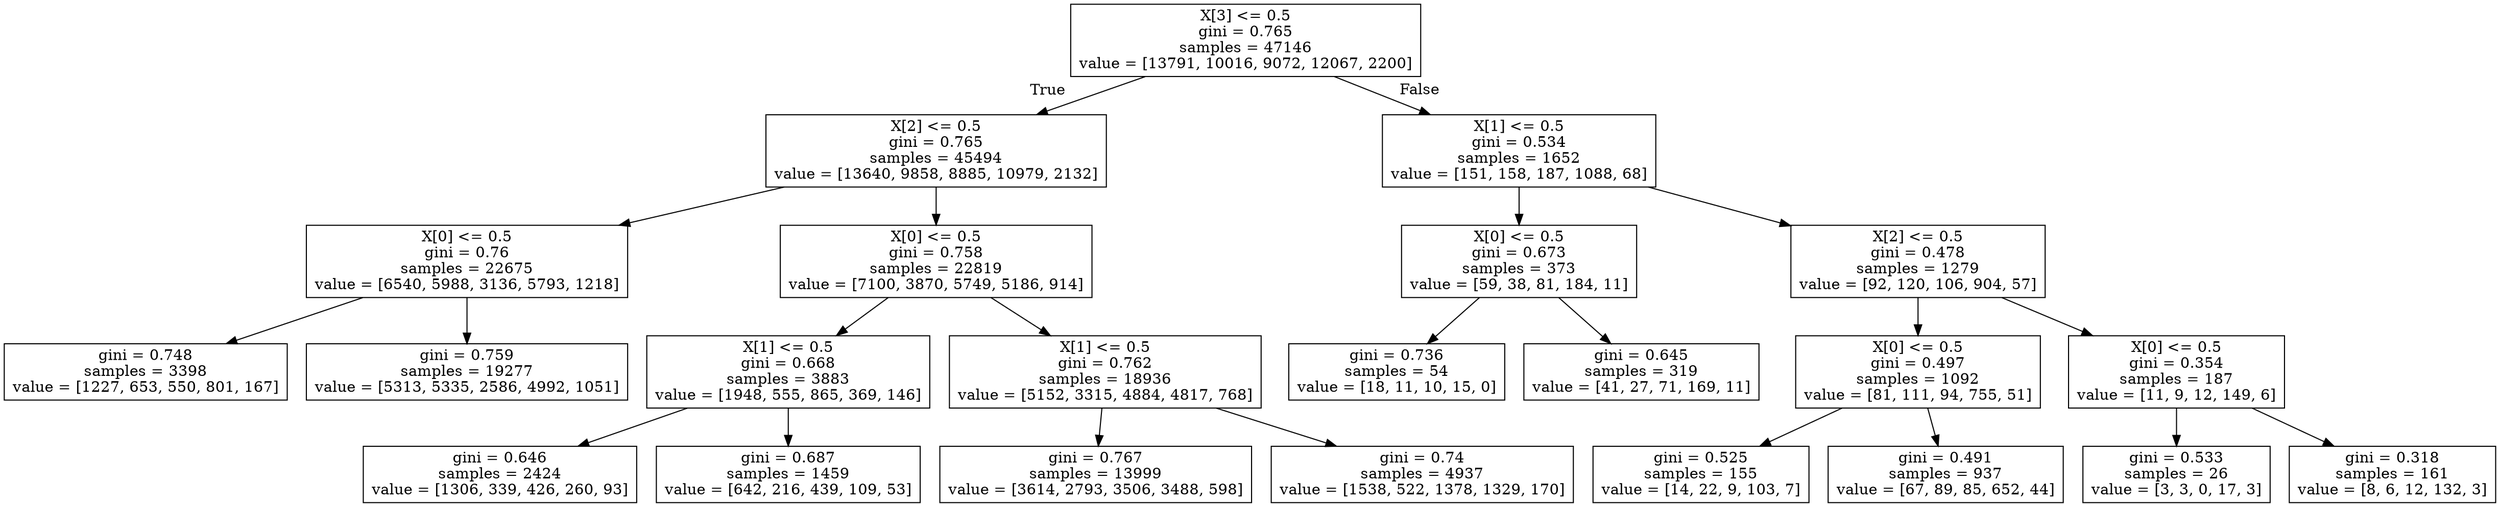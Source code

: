 digraph Tree {
node [shape=box] ;
0 [label="X[3] <= 0.5\ngini = 0.765\nsamples = 47146\nvalue = [13791, 10016, 9072, 12067, 2200]"] ;
1 [label="X[2] <= 0.5\ngini = 0.765\nsamples = 45494\nvalue = [13640, 9858, 8885, 10979, 2132]"] ;
0 -> 1 [labeldistance=2.5, labelangle=45, headlabel="True"] ;
2 [label="X[0] <= 0.5\ngini = 0.76\nsamples = 22675\nvalue = [6540, 5988, 3136, 5793, 1218]"] ;
1 -> 2 ;
3 [label="gini = 0.748\nsamples = 3398\nvalue = [1227, 653, 550, 801, 167]"] ;
2 -> 3 ;
4 [label="gini = 0.759\nsamples = 19277\nvalue = [5313, 5335, 2586, 4992, 1051]"] ;
2 -> 4 ;
5 [label="X[0] <= 0.5\ngini = 0.758\nsamples = 22819\nvalue = [7100, 3870, 5749, 5186, 914]"] ;
1 -> 5 ;
6 [label="X[1] <= 0.5\ngini = 0.668\nsamples = 3883\nvalue = [1948, 555, 865, 369, 146]"] ;
5 -> 6 ;
7 [label="gini = 0.646\nsamples = 2424\nvalue = [1306, 339, 426, 260, 93]"] ;
6 -> 7 ;
8 [label="gini = 0.687\nsamples = 1459\nvalue = [642, 216, 439, 109, 53]"] ;
6 -> 8 ;
9 [label="X[1] <= 0.5\ngini = 0.762\nsamples = 18936\nvalue = [5152, 3315, 4884, 4817, 768]"] ;
5 -> 9 ;
10 [label="gini = 0.767\nsamples = 13999\nvalue = [3614, 2793, 3506, 3488, 598]"] ;
9 -> 10 ;
11 [label="gini = 0.74\nsamples = 4937\nvalue = [1538, 522, 1378, 1329, 170]"] ;
9 -> 11 ;
12 [label="X[1] <= 0.5\ngini = 0.534\nsamples = 1652\nvalue = [151, 158, 187, 1088, 68]"] ;
0 -> 12 [labeldistance=2.5, labelangle=-45, headlabel="False"] ;
13 [label="X[0] <= 0.5\ngini = 0.673\nsamples = 373\nvalue = [59, 38, 81, 184, 11]"] ;
12 -> 13 ;
14 [label="gini = 0.736\nsamples = 54\nvalue = [18, 11, 10, 15, 0]"] ;
13 -> 14 ;
15 [label="gini = 0.645\nsamples = 319\nvalue = [41, 27, 71, 169, 11]"] ;
13 -> 15 ;
16 [label="X[2] <= 0.5\ngini = 0.478\nsamples = 1279\nvalue = [92, 120, 106, 904, 57]"] ;
12 -> 16 ;
17 [label="X[0] <= 0.5\ngini = 0.497\nsamples = 1092\nvalue = [81, 111, 94, 755, 51]"] ;
16 -> 17 ;
18 [label="gini = 0.525\nsamples = 155\nvalue = [14, 22, 9, 103, 7]"] ;
17 -> 18 ;
19 [label="gini = 0.491\nsamples = 937\nvalue = [67, 89, 85, 652, 44]"] ;
17 -> 19 ;
20 [label="X[0] <= 0.5\ngini = 0.354\nsamples = 187\nvalue = [11, 9, 12, 149, 6]"] ;
16 -> 20 ;
21 [label="gini = 0.533\nsamples = 26\nvalue = [3, 3, 0, 17, 3]"] ;
20 -> 21 ;
22 [label="gini = 0.318\nsamples = 161\nvalue = [8, 6, 12, 132, 3]"] ;
20 -> 22 ;
}